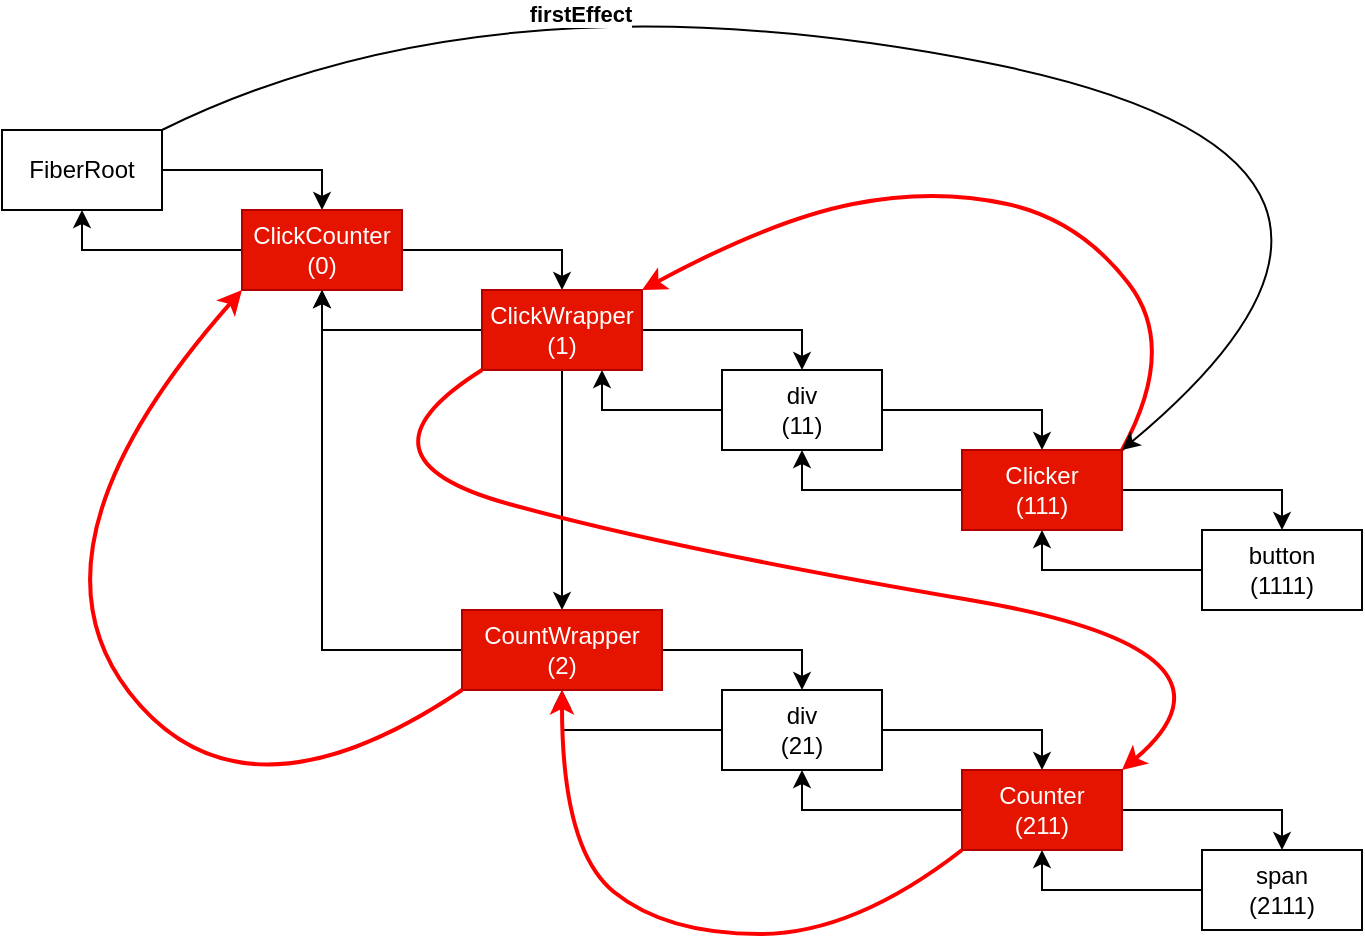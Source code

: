 <mxfile version="14.9.3" type="github">
  <diagram id="CWudQBqjWAvmTpPXx18b" name="Page-1">
    <mxGraphModel dx="1422" dy="762" grid="0" gridSize="10" guides="1" tooltips="1" connect="1" arrows="1" fold="1" page="1" pageScale="1" pageWidth="850" pageHeight="1100" math="0" shadow="0">
      <root>
        <mxCell id="0" />
        <mxCell id="1" parent="0" />
        <mxCell id="oEOo0oB5LW9IeuOJ4y_0-12" style="edgeStyle=orthogonalEdgeStyle;rounded=0;orthogonalLoop=1;jettySize=auto;html=1;" parent="1" source="oEOo0oB5LW9IeuOJ4y_0-1" target="oEOo0oB5LW9IeuOJ4y_0-2" edge="1">
          <mxGeometry relative="1" as="geometry">
            <Array as="points">
              <mxPoint x="200" y="140" />
            </Array>
          </mxGeometry>
        </mxCell>
        <mxCell id="oEOo0oB5LW9IeuOJ4y_0-1" value="FiberRoot" style="rounded=0;whiteSpace=wrap;html=1;" parent="1" vertex="1">
          <mxGeometry x="40" y="120" width="80" height="40" as="geometry" />
        </mxCell>
        <mxCell id="oEOo0oB5LW9IeuOJ4y_0-13" style="edgeStyle=orthogonalEdgeStyle;rounded=0;orthogonalLoop=1;jettySize=auto;html=1;" parent="1" source="oEOo0oB5LW9IeuOJ4y_0-2" target="oEOo0oB5LW9IeuOJ4y_0-3" edge="1">
          <mxGeometry relative="1" as="geometry">
            <Array as="points">
              <mxPoint x="320" y="180" />
            </Array>
          </mxGeometry>
        </mxCell>
        <mxCell id="oEOo0oB5LW9IeuOJ4y_0-30" style="edgeStyle=orthogonalEdgeStyle;rounded=0;orthogonalLoop=1;jettySize=auto;html=1;entryX=0.5;entryY=1;entryDx=0;entryDy=0;" parent="1" source="oEOo0oB5LW9IeuOJ4y_0-2" target="oEOo0oB5LW9IeuOJ4y_0-1" edge="1">
          <mxGeometry relative="1" as="geometry" />
        </mxCell>
        <mxCell id="oEOo0oB5LW9IeuOJ4y_0-2" value="ClickCounter&lt;br&gt;(0)" style="rounded=0;whiteSpace=wrap;html=1;fillColor=#e51400;strokeColor=#B20000;fontColor=#ffffff;" parent="1" vertex="1">
          <mxGeometry x="160" y="160" width="80" height="40" as="geometry" />
        </mxCell>
        <mxCell id="oEOo0oB5LW9IeuOJ4y_0-14" style="edgeStyle=orthogonalEdgeStyle;rounded=0;orthogonalLoop=1;jettySize=auto;html=1;entryX=0.5;entryY=0;entryDx=0;entryDy=0;" parent="1" source="oEOo0oB5LW9IeuOJ4y_0-3" target="oEOo0oB5LW9IeuOJ4y_0-8" edge="1">
          <mxGeometry relative="1" as="geometry" />
        </mxCell>
        <mxCell id="oEOo0oB5LW9IeuOJ4y_0-17" style="edgeStyle=orthogonalEdgeStyle;rounded=0;orthogonalLoop=1;jettySize=auto;html=1;" parent="1" source="oEOo0oB5LW9IeuOJ4y_0-3" target="oEOo0oB5LW9IeuOJ4y_0-4" edge="1">
          <mxGeometry relative="1" as="geometry" />
        </mxCell>
        <mxCell id="oEOo0oB5LW9IeuOJ4y_0-25" style="edgeStyle=orthogonalEdgeStyle;rounded=0;orthogonalLoop=1;jettySize=auto;html=1;entryX=0.5;entryY=1;entryDx=0;entryDy=0;" parent="1" source="oEOo0oB5LW9IeuOJ4y_0-3" target="oEOo0oB5LW9IeuOJ4y_0-2" edge="1">
          <mxGeometry relative="1" as="geometry" />
        </mxCell>
        <mxCell id="oEOo0oB5LW9IeuOJ4y_0-3" value="ClickWrapper&lt;br&gt;(1)" style="rounded=0;whiteSpace=wrap;html=1;fillColor=#e51400;strokeColor=#B20000;fontColor=#ffffff;" parent="1" vertex="1">
          <mxGeometry x="280" y="200" width="80" height="40" as="geometry" />
        </mxCell>
        <mxCell id="oEOo0oB5LW9IeuOJ4y_0-18" style="edgeStyle=orthogonalEdgeStyle;rounded=0;orthogonalLoop=1;jettySize=auto;html=1;entryX=0.5;entryY=0;entryDx=0;entryDy=0;" parent="1" source="oEOo0oB5LW9IeuOJ4y_0-4" target="oEOo0oB5LW9IeuOJ4y_0-9" edge="1">
          <mxGeometry relative="1" as="geometry" />
        </mxCell>
        <mxCell id="oEOo0oB5LW9IeuOJ4y_0-26" style="edgeStyle=orthogonalEdgeStyle;rounded=0;orthogonalLoop=1;jettySize=auto;html=1;" parent="1" source="oEOo0oB5LW9IeuOJ4y_0-4" target="oEOo0oB5LW9IeuOJ4y_0-2" edge="1">
          <mxGeometry relative="1" as="geometry">
            <mxPoint x="190" y="280" as="targetPoint" />
          </mxGeometry>
        </mxCell>
        <mxCell id="oEOo0oB5LW9IeuOJ4y_0-4" value="CountWrapper&lt;br&gt;(2)" style="rounded=0;whiteSpace=wrap;html=1;fillColor=#e51400;strokeColor=#B20000;fontColor=#ffffff;" parent="1" vertex="1">
          <mxGeometry x="270" y="360" width="100" height="40" as="geometry" />
        </mxCell>
        <mxCell id="oEOo0oB5LW9IeuOJ4y_0-16" style="edgeStyle=orthogonalEdgeStyle;rounded=0;orthogonalLoop=1;jettySize=auto;html=1;entryX=0.5;entryY=0;entryDx=0;entryDy=0;" parent="1" source="oEOo0oB5LW9IeuOJ4y_0-5" target="oEOo0oB5LW9IeuOJ4y_0-10" edge="1">
          <mxGeometry relative="1" as="geometry" />
        </mxCell>
        <mxCell id="oEOo0oB5LW9IeuOJ4y_0-22" style="edgeStyle=orthogonalEdgeStyle;rounded=0;orthogonalLoop=1;jettySize=auto;html=1;entryX=0.5;entryY=1;entryDx=0;entryDy=0;" parent="1" source="oEOo0oB5LW9IeuOJ4y_0-5" target="oEOo0oB5LW9IeuOJ4y_0-8" edge="1">
          <mxGeometry relative="1" as="geometry" />
        </mxCell>
        <mxCell id="oEOo0oB5LW9IeuOJ4y_0-5" value="Clicker&lt;br&gt;(111)" style="rounded=0;whiteSpace=wrap;html=1;strokeColor=#B20000;fontColor=#ffffff;fillColor=#e51400;" parent="1" vertex="1">
          <mxGeometry x="520" y="280" width="80" height="40" as="geometry" />
        </mxCell>
        <mxCell id="oEOo0oB5LW9IeuOJ4y_0-20" style="edgeStyle=orthogonalEdgeStyle;rounded=0;orthogonalLoop=1;jettySize=auto;html=1;entryX=0.5;entryY=0;entryDx=0;entryDy=0;" parent="1" source="oEOo0oB5LW9IeuOJ4y_0-6" target="oEOo0oB5LW9IeuOJ4y_0-11" edge="1">
          <mxGeometry relative="1" as="geometry" />
        </mxCell>
        <mxCell id="oEOo0oB5LW9IeuOJ4y_0-28" style="edgeStyle=orthogonalEdgeStyle;rounded=0;orthogonalLoop=1;jettySize=auto;html=1;entryX=0.5;entryY=1;entryDx=0;entryDy=0;" parent="1" source="oEOo0oB5LW9IeuOJ4y_0-6" target="oEOo0oB5LW9IeuOJ4y_0-9" edge="1">
          <mxGeometry relative="1" as="geometry" />
        </mxCell>
        <mxCell id="oEOo0oB5LW9IeuOJ4y_0-6" value="Counter&lt;br&gt;(211)" style="rounded=0;whiteSpace=wrap;html=1;fillColor=#e51400;strokeColor=#B20000;fontColor=#ffffff;" parent="1" vertex="1">
          <mxGeometry x="520" y="440" width="80" height="40" as="geometry" />
        </mxCell>
        <mxCell id="oEOo0oB5LW9IeuOJ4y_0-15" style="edgeStyle=orthogonalEdgeStyle;rounded=0;orthogonalLoop=1;jettySize=auto;html=1;entryX=0.5;entryY=0;entryDx=0;entryDy=0;" parent="1" source="oEOo0oB5LW9IeuOJ4y_0-8" target="oEOo0oB5LW9IeuOJ4y_0-5" edge="1">
          <mxGeometry relative="1" as="geometry" />
        </mxCell>
        <mxCell id="oEOo0oB5LW9IeuOJ4y_0-24" style="edgeStyle=orthogonalEdgeStyle;rounded=0;orthogonalLoop=1;jettySize=auto;html=1;entryX=0.75;entryY=1;entryDx=0;entryDy=0;" parent="1" source="oEOo0oB5LW9IeuOJ4y_0-8" target="oEOo0oB5LW9IeuOJ4y_0-3" edge="1">
          <mxGeometry relative="1" as="geometry" />
        </mxCell>
        <mxCell id="oEOo0oB5LW9IeuOJ4y_0-8" value="div&lt;br&gt;(11)" style="rounded=0;whiteSpace=wrap;html=1;" parent="1" vertex="1">
          <mxGeometry x="400" y="240" width="80" height="40" as="geometry" />
        </mxCell>
        <mxCell id="oEOo0oB5LW9IeuOJ4y_0-19" style="edgeStyle=orthogonalEdgeStyle;rounded=0;orthogonalLoop=1;jettySize=auto;html=1;entryX=0.5;entryY=0;entryDx=0;entryDy=0;" parent="1" source="oEOo0oB5LW9IeuOJ4y_0-9" target="oEOo0oB5LW9IeuOJ4y_0-6" edge="1">
          <mxGeometry relative="1" as="geometry" />
        </mxCell>
        <mxCell id="oEOo0oB5LW9IeuOJ4y_0-29" style="edgeStyle=orthogonalEdgeStyle;rounded=0;orthogonalLoop=1;jettySize=auto;html=1;entryX=0.5;entryY=1;entryDx=0;entryDy=0;" parent="1" source="oEOo0oB5LW9IeuOJ4y_0-9" target="oEOo0oB5LW9IeuOJ4y_0-4" edge="1">
          <mxGeometry relative="1" as="geometry" />
        </mxCell>
        <mxCell id="oEOo0oB5LW9IeuOJ4y_0-9" value="div&lt;br&gt;(21)" style="rounded=0;whiteSpace=wrap;html=1;" parent="1" vertex="1">
          <mxGeometry x="400" y="400" width="80" height="40" as="geometry" />
        </mxCell>
        <mxCell id="oEOo0oB5LW9IeuOJ4y_0-21" style="edgeStyle=orthogonalEdgeStyle;rounded=0;orthogonalLoop=1;jettySize=auto;html=1;entryX=0.5;entryY=1;entryDx=0;entryDy=0;" parent="1" source="oEOo0oB5LW9IeuOJ4y_0-10" target="oEOo0oB5LW9IeuOJ4y_0-5" edge="1">
          <mxGeometry relative="1" as="geometry" />
        </mxCell>
        <mxCell id="oEOo0oB5LW9IeuOJ4y_0-10" value="button&lt;br&gt;(1111)" style="rounded=0;whiteSpace=wrap;html=1;" parent="1" vertex="1">
          <mxGeometry x="640" y="320" width="80" height="40" as="geometry" />
        </mxCell>
        <mxCell id="oEOo0oB5LW9IeuOJ4y_0-27" style="edgeStyle=orthogonalEdgeStyle;rounded=0;orthogonalLoop=1;jettySize=auto;html=1;entryX=0.5;entryY=1;entryDx=0;entryDy=0;" parent="1" source="oEOo0oB5LW9IeuOJ4y_0-11" target="oEOo0oB5LW9IeuOJ4y_0-6" edge="1">
          <mxGeometry relative="1" as="geometry" />
        </mxCell>
        <mxCell id="oEOo0oB5LW9IeuOJ4y_0-11" value="span&lt;br&gt;(2111)" style="rounded=0;whiteSpace=wrap;html=1;" parent="1" vertex="1">
          <mxGeometry x="640" y="480" width="80" height="40" as="geometry" />
        </mxCell>
        <mxCell id="oEOo0oB5LW9IeuOJ4y_0-32" value="" style="curved=1;endArrow=classic;html=1;exitX=1;exitY=0;exitDx=0;exitDy=0;entryX=1;entryY=0;entryDx=0;entryDy=0;fillColor=#e51400;strokeColor=#FF0000;strokeWidth=2;" parent="1" source="oEOo0oB5LW9IeuOJ4y_0-5" target="oEOo0oB5LW9IeuOJ4y_0-3" edge="1">
          <mxGeometry width="50" height="50" relative="1" as="geometry">
            <mxPoint x="509" y="196" as="sourcePoint" />
            <mxPoint x="559" y="146" as="targetPoint" />
            <Array as="points">
              <mxPoint x="628" y="229" />
              <mxPoint x="579" y="165" />
              <mxPoint x="506" y="149" />
              <mxPoint x="425" y="165" />
            </Array>
          </mxGeometry>
        </mxCell>
        <mxCell id="oEOo0oB5LW9IeuOJ4y_0-33" value="" style="curved=1;endArrow=classic;html=1;exitX=0;exitY=1;exitDx=0;exitDy=0;entryX=1;entryY=0;entryDx=0;entryDy=0;fillColor=#e51400;strokeWidth=2;strokeColor=#FF0000;" parent="1" source="oEOo0oB5LW9IeuOJ4y_0-3" target="oEOo0oB5LW9IeuOJ4y_0-6" edge="1">
          <mxGeometry width="50" height="50" relative="1" as="geometry">
            <mxPoint x="448" y="373" as="sourcePoint" />
            <mxPoint x="498" y="323" as="targetPoint" />
            <Array as="points">
              <mxPoint x="210" y="284" />
              <mxPoint x="377" y="330" />
              <mxPoint x="671" y="380" />
            </Array>
          </mxGeometry>
        </mxCell>
        <mxCell id="oEOo0oB5LW9IeuOJ4y_0-34" value="" style="curved=1;endArrow=classic;html=1;exitX=0;exitY=1;exitDx=0;exitDy=0;entryX=0.5;entryY=1;entryDx=0;entryDy=0;strokeColor=#FF0000;strokeWidth=2;" parent="1" source="oEOo0oB5LW9IeuOJ4y_0-6" target="oEOo0oB5LW9IeuOJ4y_0-4" edge="1">
          <mxGeometry width="50" height="50" relative="1" as="geometry">
            <mxPoint x="369" y="530" as="sourcePoint" />
            <mxPoint x="419" y="480" as="targetPoint" />
            <Array as="points">
              <mxPoint x="466" y="522" />
              <mxPoint x="372" y="522" />
              <mxPoint x="320" y="480" />
            </Array>
          </mxGeometry>
        </mxCell>
        <mxCell id="oEOo0oB5LW9IeuOJ4y_0-35" value="" style="curved=1;endArrow=classic;html=1;exitX=0;exitY=1;exitDx=0;exitDy=0;entryX=0;entryY=1;entryDx=0;entryDy=0;strokeColor=#FF0000;strokeWidth=2;" parent="1" source="oEOo0oB5LW9IeuOJ4y_0-4" target="oEOo0oB5LW9IeuOJ4y_0-2" edge="1">
          <mxGeometry width="50" height="50" relative="1" as="geometry">
            <mxPoint x="108" y="485" as="sourcePoint" />
            <mxPoint x="158" y="435" as="targetPoint" />
            <Array as="points">
              <mxPoint x="160" y="474" />
              <mxPoint x="47" y="328" />
            </Array>
          </mxGeometry>
        </mxCell>
        <mxCell id="oEOo0oB5LW9IeuOJ4y_0-37" value="" style="curved=1;endArrow=classic;html=1;strokeWidth=1;exitX=1;exitY=0;exitDx=0;exitDy=0;entryX=1;entryY=0;entryDx=0;entryDy=0;" parent="1" source="oEOo0oB5LW9IeuOJ4y_0-1" target="oEOo0oB5LW9IeuOJ4y_0-5" edge="1">
          <mxGeometry width="50" height="50" relative="1" as="geometry">
            <mxPoint x="358" y="85" as="sourcePoint" />
            <mxPoint x="408" y="35" as="targetPoint" />
            <Array as="points">
              <mxPoint x="286" y="38" />
              <mxPoint x="775" y="134" />
            </Array>
          </mxGeometry>
        </mxCell>
        <mxCell id="oEOo0oB5LW9IeuOJ4y_0-38" value="firstEffect" style="edgeLabel;html=1;align=center;verticalAlign=middle;resizable=0;points=[];fontSize=11;fontStyle=1" parent="oEOo0oB5LW9IeuOJ4y_0-37" vertex="1" connectable="0">
          <mxGeometry x="-0.492" y="-15" relative="1" as="geometry">
            <mxPoint as="offset" />
          </mxGeometry>
        </mxCell>
      </root>
    </mxGraphModel>
  </diagram>
</mxfile>
